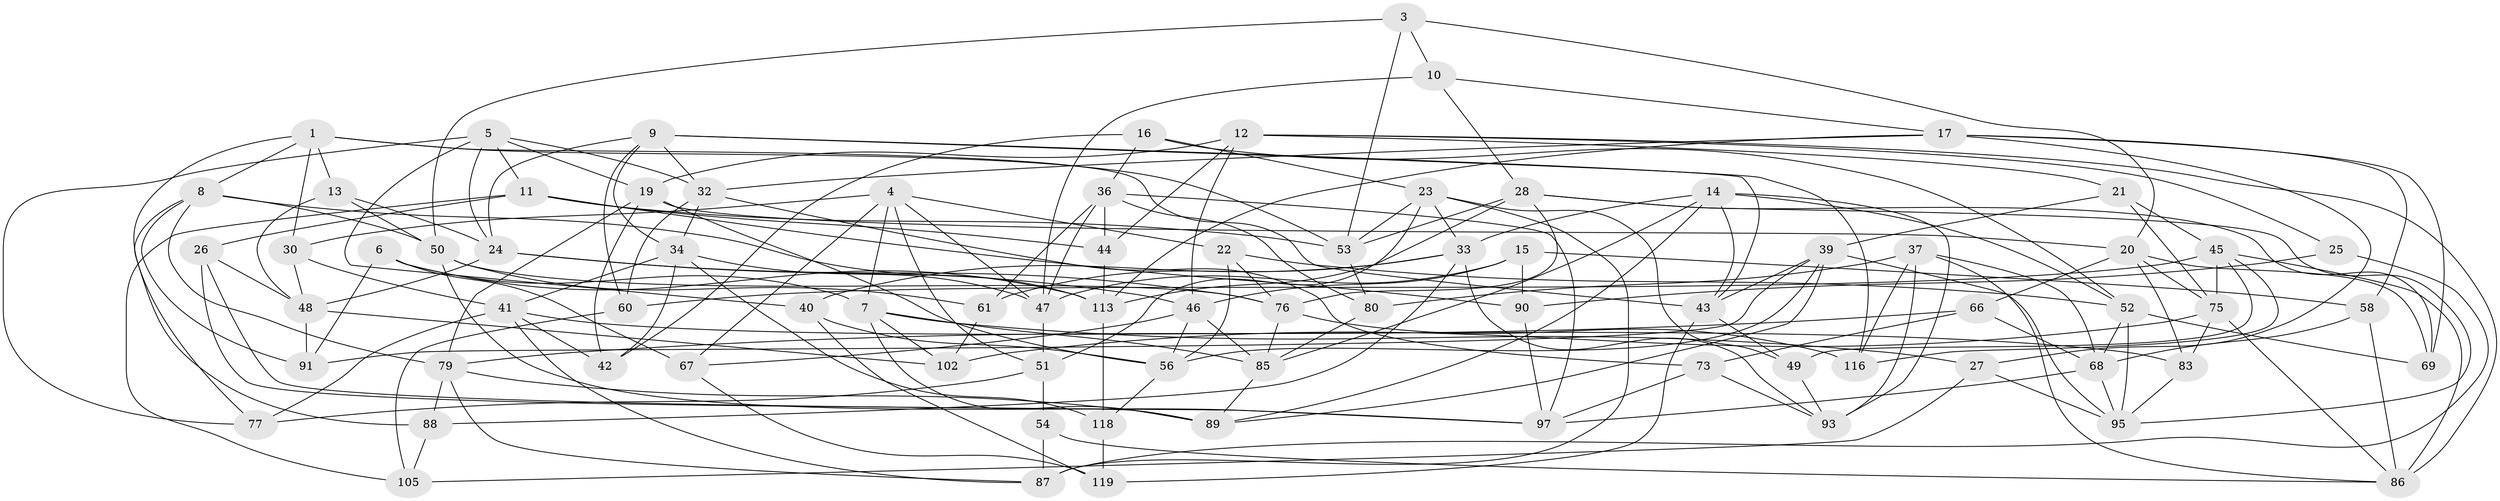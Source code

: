 // Generated by graph-tools (version 1.1) at 2025/24/03/03/25 07:24:23]
// undirected, 79 vertices, 199 edges
graph export_dot {
graph [start="1"]
  node [color=gray90,style=filled];
  1 [super="+2"];
  3;
  4 [super="+121"];
  5 [super="+101"];
  6;
  7 [super="+38"];
  8 [super="+115"];
  9 [super="+31"];
  10;
  11 [super="+81"];
  12 [super="+120"];
  13;
  14 [super="+18"];
  15;
  16;
  17 [super="+70"];
  19 [super="+29"];
  20 [super="+35"];
  21;
  22;
  23 [super="+84"];
  24 [super="+55"];
  25;
  26;
  27;
  28 [super="+103"];
  30;
  32 [super="+94"];
  33 [super="+110"];
  34 [super="+71"];
  36 [super="+64"];
  37 [super="+92"];
  39 [super="+98"];
  40;
  41 [super="+114"];
  42;
  43 [super="+74"];
  44;
  45 [super="+100"];
  46 [super="+62"];
  47 [super="+59"];
  48 [super="+72"];
  49;
  50 [super="+57"];
  51 [super="+63"];
  52 [super="+78"];
  53 [super="+65"];
  54;
  56 [super="+82"];
  58;
  60;
  61;
  66;
  67;
  68 [super="+122"];
  69;
  73;
  75 [super="+123"];
  76 [super="+108"];
  77;
  79 [super="+111"];
  80;
  83;
  85 [super="+96"];
  86 [super="+112"];
  87 [super="+107"];
  88;
  89 [super="+106"];
  90;
  91;
  93 [super="+99"];
  95 [super="+109"];
  97 [super="+104"];
  102;
  105;
  113 [super="+117"];
  116;
  118;
  119;
  1 -- 88;
  1 -- 43;
  1 -- 53;
  1 -- 8;
  1 -- 13;
  1 -- 30;
  3 -- 53;
  3 -- 10;
  3 -- 50;
  3 -- 20;
  4 -- 67;
  4 -- 22;
  4 -- 7;
  4 -- 51;
  4 -- 30;
  4 -- 47;
  5 -- 19;
  5 -- 77;
  5 -- 40;
  5 -- 24;
  5 -- 11;
  5 -- 32;
  6 -- 91;
  6 -- 67;
  6 -- 7;
  6 -- 113;
  7 -- 102;
  7 -- 85;
  7 -- 89;
  7 -- 27;
  8 -- 77;
  8 -- 113;
  8 -- 50;
  8 -- 91;
  8 -- 79;
  9 -- 60;
  9 -- 32;
  9 -- 116;
  9 -- 34;
  9 -- 43;
  9 -- 24;
  10 -- 28;
  10 -- 17;
  10 -- 47;
  11 -- 44;
  11 -- 53;
  11 -- 105;
  11 -- 26;
  11 -- 90;
  12 -- 25;
  12 -- 21;
  12 -- 44;
  12 -- 46;
  12 -- 19;
  12 -- 86;
  13 -- 50;
  13 -- 48;
  13 -- 24;
  14 -- 33;
  14 -- 52;
  14 -- 85;
  14 -- 93;
  14 -- 43;
  14 -- 89;
  15 -- 47;
  15 -- 90;
  15 -- 58;
  15 -- 46;
  16 -- 42;
  16 -- 23;
  16 -- 36;
  16 -- 52;
  17 -- 27;
  17 -- 58;
  17 -- 113;
  17 -- 32;
  17 -- 69;
  19 -- 56;
  19 -- 42;
  19 -- 79;
  19 -- 20;
  20 -- 66;
  20 -- 69;
  20 -- 83;
  20 -- 75;
  21 -- 45;
  21 -- 39;
  21 -- 75;
  22 -- 56;
  22 -- 76;
  22 -- 52;
  23 -- 49;
  23 -- 33;
  23 -- 87;
  23 -- 51;
  23 -- 53;
  24 -- 76;
  24 -- 48;
  24 -- 46;
  25 -- 90;
  25 -- 87 [weight=2];
  26 -- 48;
  26 -- 89;
  26 -- 97;
  27 -- 105;
  27 -- 95;
  28 -- 113;
  28 -- 53;
  28 -- 69;
  28 -- 95;
  28 -- 76;
  30 -- 48;
  30 -- 41;
  32 -- 73;
  32 -- 60;
  32 -- 34;
  33 -- 93;
  33 -- 40;
  33 -- 88;
  33 -- 61;
  34 -- 47;
  34 -- 118;
  34 -- 41;
  34 -- 42;
  36 -- 61;
  36 -- 97;
  36 -- 80;
  36 -- 44;
  36 -- 47;
  37 -- 80;
  37 -- 93 [weight=2];
  37 -- 68;
  37 -- 116;
  37 -- 86;
  39 -- 56;
  39 -- 95;
  39 -- 43;
  39 -- 91;
  39 -- 89;
  40 -- 119;
  40 -- 56;
  41 -- 77;
  41 -- 87;
  41 -- 42;
  41 -- 83;
  43 -- 49;
  43 -- 119;
  44 -- 113;
  45 -- 116;
  45 -- 60;
  45 -- 49;
  45 -- 86;
  45 -- 75;
  46 -- 85;
  46 -- 67;
  46 -- 56;
  47 -- 51;
  48 -- 102;
  48 -- 91;
  49 -- 93;
  50 -- 76;
  50 -- 97;
  50 -- 61;
  51 -- 77;
  51 -- 54 [weight=2];
  52 -- 69;
  52 -- 95;
  52 -- 68;
  53 -- 80;
  54 -- 87;
  54 -- 86;
  56 -- 118;
  58 -- 68;
  58 -- 86;
  60 -- 105;
  61 -- 102;
  66 -- 79;
  66 -- 68;
  66 -- 73;
  67 -- 119;
  68 -- 97;
  68 -- 95;
  73 -- 93;
  73 -- 97;
  75 -- 83;
  75 -- 86;
  75 -- 102;
  76 -- 116;
  76 -- 85;
  79 -- 88;
  79 -- 87;
  79 -- 89;
  80 -- 85;
  83 -- 95;
  85 -- 89;
  88 -- 105;
  90 -- 97;
  113 -- 118;
  118 -- 119;
}
